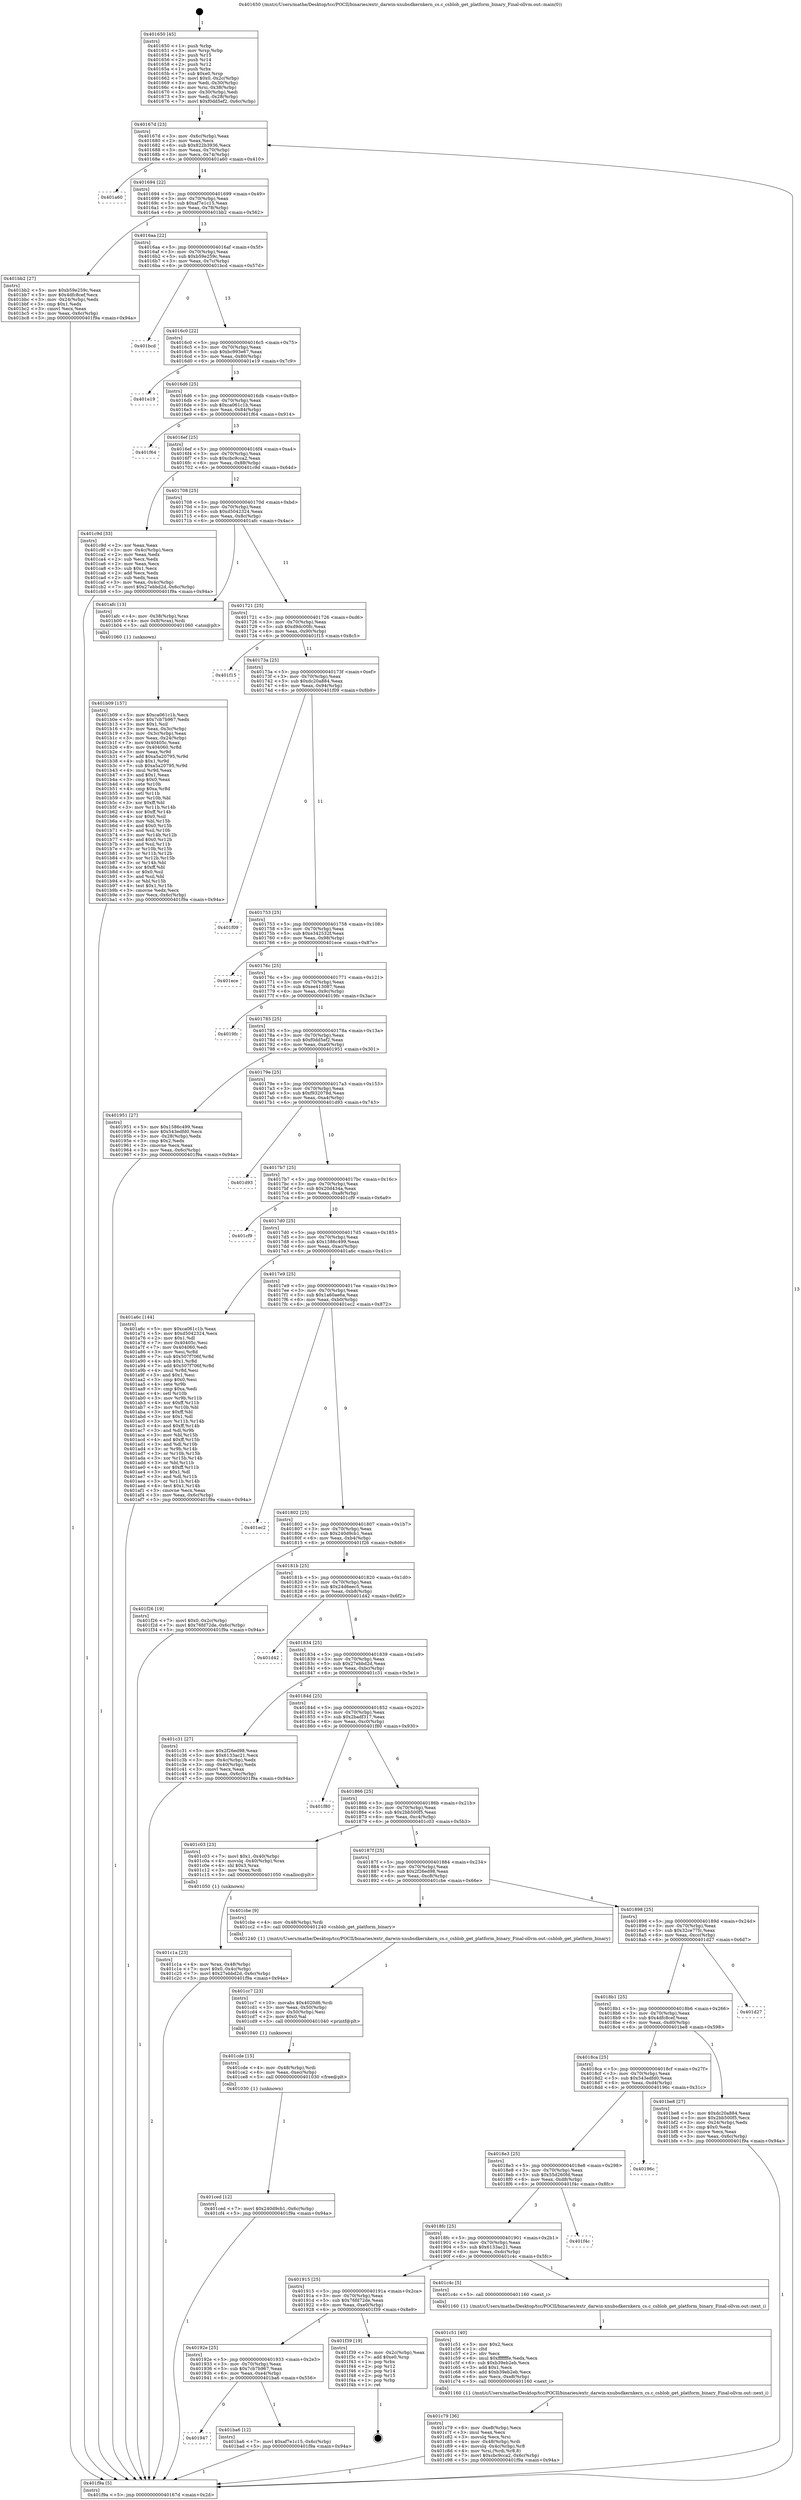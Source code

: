 digraph "0x401650" {
  label = "0x401650 (/mnt/c/Users/mathe/Desktop/tcc/POCII/binaries/extr_darwin-xnubsdkernkern_cs.c_csblob_get_platform_binary_Final-ollvm.out::main(0))"
  labelloc = "t"
  node[shape=record]

  Entry [label="",width=0.3,height=0.3,shape=circle,fillcolor=black,style=filled]
  "0x40167d" [label="{
     0x40167d [23]\l
     | [instrs]\l
     &nbsp;&nbsp;0x40167d \<+3\>: mov -0x6c(%rbp),%eax\l
     &nbsp;&nbsp;0x401680 \<+2\>: mov %eax,%ecx\l
     &nbsp;&nbsp;0x401682 \<+6\>: sub $0x822b3936,%ecx\l
     &nbsp;&nbsp;0x401688 \<+3\>: mov %eax,-0x70(%rbp)\l
     &nbsp;&nbsp;0x40168b \<+3\>: mov %ecx,-0x74(%rbp)\l
     &nbsp;&nbsp;0x40168e \<+6\>: je 0000000000401a60 \<main+0x410\>\l
  }"]
  "0x401a60" [label="{
     0x401a60\l
  }", style=dashed]
  "0x401694" [label="{
     0x401694 [22]\l
     | [instrs]\l
     &nbsp;&nbsp;0x401694 \<+5\>: jmp 0000000000401699 \<main+0x49\>\l
     &nbsp;&nbsp;0x401699 \<+3\>: mov -0x70(%rbp),%eax\l
     &nbsp;&nbsp;0x40169c \<+5\>: sub $0xaf7e1c15,%eax\l
     &nbsp;&nbsp;0x4016a1 \<+3\>: mov %eax,-0x78(%rbp)\l
     &nbsp;&nbsp;0x4016a4 \<+6\>: je 0000000000401bb2 \<main+0x562\>\l
  }"]
  Exit [label="",width=0.3,height=0.3,shape=circle,fillcolor=black,style=filled,peripheries=2]
  "0x401bb2" [label="{
     0x401bb2 [27]\l
     | [instrs]\l
     &nbsp;&nbsp;0x401bb2 \<+5\>: mov $0xb59e259c,%eax\l
     &nbsp;&nbsp;0x401bb7 \<+5\>: mov $0x4dfc8cef,%ecx\l
     &nbsp;&nbsp;0x401bbc \<+3\>: mov -0x24(%rbp),%edx\l
     &nbsp;&nbsp;0x401bbf \<+3\>: cmp $0x1,%edx\l
     &nbsp;&nbsp;0x401bc2 \<+3\>: cmovl %ecx,%eax\l
     &nbsp;&nbsp;0x401bc5 \<+3\>: mov %eax,-0x6c(%rbp)\l
     &nbsp;&nbsp;0x401bc8 \<+5\>: jmp 0000000000401f9a \<main+0x94a\>\l
  }"]
  "0x4016aa" [label="{
     0x4016aa [22]\l
     | [instrs]\l
     &nbsp;&nbsp;0x4016aa \<+5\>: jmp 00000000004016af \<main+0x5f\>\l
     &nbsp;&nbsp;0x4016af \<+3\>: mov -0x70(%rbp),%eax\l
     &nbsp;&nbsp;0x4016b2 \<+5\>: sub $0xb59e259c,%eax\l
     &nbsp;&nbsp;0x4016b7 \<+3\>: mov %eax,-0x7c(%rbp)\l
     &nbsp;&nbsp;0x4016ba \<+6\>: je 0000000000401bcd \<main+0x57d\>\l
  }"]
  "0x401ced" [label="{
     0x401ced [12]\l
     | [instrs]\l
     &nbsp;&nbsp;0x401ced \<+7\>: movl $0x240d9cb1,-0x6c(%rbp)\l
     &nbsp;&nbsp;0x401cf4 \<+5\>: jmp 0000000000401f9a \<main+0x94a\>\l
  }"]
  "0x401bcd" [label="{
     0x401bcd\l
  }", style=dashed]
  "0x4016c0" [label="{
     0x4016c0 [22]\l
     | [instrs]\l
     &nbsp;&nbsp;0x4016c0 \<+5\>: jmp 00000000004016c5 \<main+0x75\>\l
     &nbsp;&nbsp;0x4016c5 \<+3\>: mov -0x70(%rbp),%eax\l
     &nbsp;&nbsp;0x4016c8 \<+5\>: sub $0xbc993e67,%eax\l
     &nbsp;&nbsp;0x4016cd \<+3\>: mov %eax,-0x80(%rbp)\l
     &nbsp;&nbsp;0x4016d0 \<+6\>: je 0000000000401e19 \<main+0x7c9\>\l
  }"]
  "0x401cde" [label="{
     0x401cde [15]\l
     | [instrs]\l
     &nbsp;&nbsp;0x401cde \<+4\>: mov -0x48(%rbp),%rdi\l
     &nbsp;&nbsp;0x401ce2 \<+6\>: mov %eax,-0xec(%rbp)\l
     &nbsp;&nbsp;0x401ce8 \<+5\>: call 0000000000401030 \<free@plt\>\l
     | [calls]\l
     &nbsp;&nbsp;0x401030 \{1\} (unknown)\l
  }"]
  "0x401e19" [label="{
     0x401e19\l
  }", style=dashed]
  "0x4016d6" [label="{
     0x4016d6 [25]\l
     | [instrs]\l
     &nbsp;&nbsp;0x4016d6 \<+5\>: jmp 00000000004016db \<main+0x8b\>\l
     &nbsp;&nbsp;0x4016db \<+3\>: mov -0x70(%rbp),%eax\l
     &nbsp;&nbsp;0x4016de \<+5\>: sub $0xca061c1b,%eax\l
     &nbsp;&nbsp;0x4016e3 \<+6\>: mov %eax,-0x84(%rbp)\l
     &nbsp;&nbsp;0x4016e9 \<+6\>: je 0000000000401f64 \<main+0x914\>\l
  }"]
  "0x401cc7" [label="{
     0x401cc7 [23]\l
     | [instrs]\l
     &nbsp;&nbsp;0x401cc7 \<+10\>: movabs $0x4020d6,%rdi\l
     &nbsp;&nbsp;0x401cd1 \<+3\>: mov %eax,-0x50(%rbp)\l
     &nbsp;&nbsp;0x401cd4 \<+3\>: mov -0x50(%rbp),%esi\l
     &nbsp;&nbsp;0x401cd7 \<+2\>: mov $0x0,%al\l
     &nbsp;&nbsp;0x401cd9 \<+5\>: call 0000000000401040 \<printf@plt\>\l
     | [calls]\l
     &nbsp;&nbsp;0x401040 \{1\} (unknown)\l
  }"]
  "0x401f64" [label="{
     0x401f64\l
  }", style=dashed]
  "0x4016ef" [label="{
     0x4016ef [25]\l
     | [instrs]\l
     &nbsp;&nbsp;0x4016ef \<+5\>: jmp 00000000004016f4 \<main+0xa4\>\l
     &nbsp;&nbsp;0x4016f4 \<+3\>: mov -0x70(%rbp),%eax\l
     &nbsp;&nbsp;0x4016f7 \<+5\>: sub $0xcbc9cca2,%eax\l
     &nbsp;&nbsp;0x4016fc \<+6\>: mov %eax,-0x88(%rbp)\l
     &nbsp;&nbsp;0x401702 \<+6\>: je 0000000000401c9d \<main+0x64d\>\l
  }"]
  "0x401c79" [label="{
     0x401c79 [36]\l
     | [instrs]\l
     &nbsp;&nbsp;0x401c79 \<+6\>: mov -0xe8(%rbp),%ecx\l
     &nbsp;&nbsp;0x401c7f \<+3\>: imul %eax,%ecx\l
     &nbsp;&nbsp;0x401c82 \<+3\>: movslq %ecx,%rsi\l
     &nbsp;&nbsp;0x401c85 \<+4\>: mov -0x48(%rbp),%rdi\l
     &nbsp;&nbsp;0x401c89 \<+4\>: movslq -0x4c(%rbp),%r8\l
     &nbsp;&nbsp;0x401c8d \<+4\>: mov %rsi,(%rdi,%r8,8)\l
     &nbsp;&nbsp;0x401c91 \<+7\>: movl $0xcbc9cca2,-0x6c(%rbp)\l
     &nbsp;&nbsp;0x401c98 \<+5\>: jmp 0000000000401f9a \<main+0x94a\>\l
  }"]
  "0x401c9d" [label="{
     0x401c9d [33]\l
     | [instrs]\l
     &nbsp;&nbsp;0x401c9d \<+2\>: xor %eax,%eax\l
     &nbsp;&nbsp;0x401c9f \<+3\>: mov -0x4c(%rbp),%ecx\l
     &nbsp;&nbsp;0x401ca2 \<+2\>: mov %eax,%edx\l
     &nbsp;&nbsp;0x401ca4 \<+2\>: sub %ecx,%edx\l
     &nbsp;&nbsp;0x401ca6 \<+2\>: mov %eax,%ecx\l
     &nbsp;&nbsp;0x401ca8 \<+3\>: sub $0x1,%ecx\l
     &nbsp;&nbsp;0x401cab \<+2\>: add %ecx,%edx\l
     &nbsp;&nbsp;0x401cad \<+2\>: sub %edx,%eax\l
     &nbsp;&nbsp;0x401caf \<+3\>: mov %eax,-0x4c(%rbp)\l
     &nbsp;&nbsp;0x401cb2 \<+7\>: movl $0x27ebbd2d,-0x6c(%rbp)\l
     &nbsp;&nbsp;0x401cb9 \<+5\>: jmp 0000000000401f9a \<main+0x94a\>\l
  }"]
  "0x401708" [label="{
     0x401708 [25]\l
     | [instrs]\l
     &nbsp;&nbsp;0x401708 \<+5\>: jmp 000000000040170d \<main+0xbd\>\l
     &nbsp;&nbsp;0x40170d \<+3\>: mov -0x70(%rbp),%eax\l
     &nbsp;&nbsp;0x401710 \<+5\>: sub $0xd5042324,%eax\l
     &nbsp;&nbsp;0x401715 \<+6\>: mov %eax,-0x8c(%rbp)\l
     &nbsp;&nbsp;0x40171b \<+6\>: je 0000000000401afc \<main+0x4ac\>\l
  }"]
  "0x401c51" [label="{
     0x401c51 [40]\l
     | [instrs]\l
     &nbsp;&nbsp;0x401c51 \<+5\>: mov $0x2,%ecx\l
     &nbsp;&nbsp;0x401c56 \<+1\>: cltd\l
     &nbsp;&nbsp;0x401c57 \<+2\>: idiv %ecx\l
     &nbsp;&nbsp;0x401c59 \<+6\>: imul $0xfffffffe,%edx,%ecx\l
     &nbsp;&nbsp;0x401c5f \<+6\>: sub $0xb39eb2eb,%ecx\l
     &nbsp;&nbsp;0x401c65 \<+3\>: add $0x1,%ecx\l
     &nbsp;&nbsp;0x401c68 \<+6\>: add $0xb39eb2eb,%ecx\l
     &nbsp;&nbsp;0x401c6e \<+6\>: mov %ecx,-0xe8(%rbp)\l
     &nbsp;&nbsp;0x401c74 \<+5\>: call 0000000000401160 \<next_i\>\l
     | [calls]\l
     &nbsp;&nbsp;0x401160 \{1\} (/mnt/c/Users/mathe/Desktop/tcc/POCII/binaries/extr_darwin-xnubsdkernkern_cs.c_csblob_get_platform_binary_Final-ollvm.out::next_i)\l
  }"]
  "0x401afc" [label="{
     0x401afc [13]\l
     | [instrs]\l
     &nbsp;&nbsp;0x401afc \<+4\>: mov -0x38(%rbp),%rax\l
     &nbsp;&nbsp;0x401b00 \<+4\>: mov 0x8(%rax),%rdi\l
     &nbsp;&nbsp;0x401b04 \<+5\>: call 0000000000401060 \<atoi@plt\>\l
     | [calls]\l
     &nbsp;&nbsp;0x401060 \{1\} (unknown)\l
  }"]
  "0x401721" [label="{
     0x401721 [25]\l
     | [instrs]\l
     &nbsp;&nbsp;0x401721 \<+5\>: jmp 0000000000401726 \<main+0xd6\>\l
     &nbsp;&nbsp;0x401726 \<+3\>: mov -0x70(%rbp),%eax\l
     &nbsp;&nbsp;0x401729 \<+5\>: sub $0xd9dc00fc,%eax\l
     &nbsp;&nbsp;0x40172e \<+6\>: mov %eax,-0x90(%rbp)\l
     &nbsp;&nbsp;0x401734 \<+6\>: je 0000000000401f15 \<main+0x8c5\>\l
  }"]
  "0x401c1a" [label="{
     0x401c1a [23]\l
     | [instrs]\l
     &nbsp;&nbsp;0x401c1a \<+4\>: mov %rax,-0x48(%rbp)\l
     &nbsp;&nbsp;0x401c1e \<+7\>: movl $0x0,-0x4c(%rbp)\l
     &nbsp;&nbsp;0x401c25 \<+7\>: movl $0x27ebbd2d,-0x6c(%rbp)\l
     &nbsp;&nbsp;0x401c2c \<+5\>: jmp 0000000000401f9a \<main+0x94a\>\l
  }"]
  "0x401f15" [label="{
     0x401f15\l
  }", style=dashed]
  "0x40173a" [label="{
     0x40173a [25]\l
     | [instrs]\l
     &nbsp;&nbsp;0x40173a \<+5\>: jmp 000000000040173f \<main+0xef\>\l
     &nbsp;&nbsp;0x40173f \<+3\>: mov -0x70(%rbp),%eax\l
     &nbsp;&nbsp;0x401742 \<+5\>: sub $0xdc20a884,%eax\l
     &nbsp;&nbsp;0x401747 \<+6\>: mov %eax,-0x94(%rbp)\l
     &nbsp;&nbsp;0x40174d \<+6\>: je 0000000000401f09 \<main+0x8b9\>\l
  }"]
  "0x401947" [label="{
     0x401947\l
  }", style=dashed]
  "0x401f09" [label="{
     0x401f09\l
  }", style=dashed]
  "0x401753" [label="{
     0x401753 [25]\l
     | [instrs]\l
     &nbsp;&nbsp;0x401753 \<+5\>: jmp 0000000000401758 \<main+0x108\>\l
     &nbsp;&nbsp;0x401758 \<+3\>: mov -0x70(%rbp),%eax\l
     &nbsp;&nbsp;0x40175b \<+5\>: sub $0xe342532f,%eax\l
     &nbsp;&nbsp;0x401760 \<+6\>: mov %eax,-0x98(%rbp)\l
     &nbsp;&nbsp;0x401766 \<+6\>: je 0000000000401ece \<main+0x87e\>\l
  }"]
  "0x401ba6" [label="{
     0x401ba6 [12]\l
     | [instrs]\l
     &nbsp;&nbsp;0x401ba6 \<+7\>: movl $0xaf7e1c15,-0x6c(%rbp)\l
     &nbsp;&nbsp;0x401bad \<+5\>: jmp 0000000000401f9a \<main+0x94a\>\l
  }"]
  "0x401ece" [label="{
     0x401ece\l
  }", style=dashed]
  "0x40176c" [label="{
     0x40176c [25]\l
     | [instrs]\l
     &nbsp;&nbsp;0x40176c \<+5\>: jmp 0000000000401771 \<main+0x121\>\l
     &nbsp;&nbsp;0x401771 \<+3\>: mov -0x70(%rbp),%eax\l
     &nbsp;&nbsp;0x401774 \<+5\>: sub $0xee413087,%eax\l
     &nbsp;&nbsp;0x401779 \<+6\>: mov %eax,-0x9c(%rbp)\l
     &nbsp;&nbsp;0x40177f \<+6\>: je 00000000004019fc \<main+0x3ac\>\l
  }"]
  "0x40192e" [label="{
     0x40192e [25]\l
     | [instrs]\l
     &nbsp;&nbsp;0x40192e \<+5\>: jmp 0000000000401933 \<main+0x2e3\>\l
     &nbsp;&nbsp;0x401933 \<+3\>: mov -0x70(%rbp),%eax\l
     &nbsp;&nbsp;0x401936 \<+5\>: sub $0x7cb7b967,%eax\l
     &nbsp;&nbsp;0x40193b \<+6\>: mov %eax,-0xe4(%rbp)\l
     &nbsp;&nbsp;0x401941 \<+6\>: je 0000000000401ba6 \<main+0x556\>\l
  }"]
  "0x4019fc" [label="{
     0x4019fc\l
  }", style=dashed]
  "0x401785" [label="{
     0x401785 [25]\l
     | [instrs]\l
     &nbsp;&nbsp;0x401785 \<+5\>: jmp 000000000040178a \<main+0x13a\>\l
     &nbsp;&nbsp;0x40178a \<+3\>: mov -0x70(%rbp),%eax\l
     &nbsp;&nbsp;0x40178d \<+5\>: sub $0xf0dd5ef2,%eax\l
     &nbsp;&nbsp;0x401792 \<+6\>: mov %eax,-0xa0(%rbp)\l
     &nbsp;&nbsp;0x401798 \<+6\>: je 0000000000401951 \<main+0x301\>\l
  }"]
  "0x401f39" [label="{
     0x401f39 [19]\l
     | [instrs]\l
     &nbsp;&nbsp;0x401f39 \<+3\>: mov -0x2c(%rbp),%eax\l
     &nbsp;&nbsp;0x401f3c \<+7\>: add $0xe0,%rsp\l
     &nbsp;&nbsp;0x401f43 \<+1\>: pop %rbx\l
     &nbsp;&nbsp;0x401f44 \<+2\>: pop %r12\l
     &nbsp;&nbsp;0x401f46 \<+2\>: pop %r14\l
     &nbsp;&nbsp;0x401f48 \<+2\>: pop %r15\l
     &nbsp;&nbsp;0x401f4a \<+1\>: pop %rbp\l
     &nbsp;&nbsp;0x401f4b \<+1\>: ret\l
  }"]
  "0x401951" [label="{
     0x401951 [27]\l
     | [instrs]\l
     &nbsp;&nbsp;0x401951 \<+5\>: mov $0x1586c499,%eax\l
     &nbsp;&nbsp;0x401956 \<+5\>: mov $0x543edfd0,%ecx\l
     &nbsp;&nbsp;0x40195b \<+3\>: mov -0x28(%rbp),%edx\l
     &nbsp;&nbsp;0x40195e \<+3\>: cmp $0x2,%edx\l
     &nbsp;&nbsp;0x401961 \<+3\>: cmovne %ecx,%eax\l
     &nbsp;&nbsp;0x401964 \<+3\>: mov %eax,-0x6c(%rbp)\l
     &nbsp;&nbsp;0x401967 \<+5\>: jmp 0000000000401f9a \<main+0x94a\>\l
  }"]
  "0x40179e" [label="{
     0x40179e [25]\l
     | [instrs]\l
     &nbsp;&nbsp;0x40179e \<+5\>: jmp 00000000004017a3 \<main+0x153\>\l
     &nbsp;&nbsp;0x4017a3 \<+3\>: mov -0x70(%rbp),%eax\l
     &nbsp;&nbsp;0x4017a6 \<+5\>: sub $0xf932078d,%eax\l
     &nbsp;&nbsp;0x4017ab \<+6\>: mov %eax,-0xa4(%rbp)\l
     &nbsp;&nbsp;0x4017b1 \<+6\>: je 0000000000401d93 \<main+0x743\>\l
  }"]
  "0x401f9a" [label="{
     0x401f9a [5]\l
     | [instrs]\l
     &nbsp;&nbsp;0x401f9a \<+5\>: jmp 000000000040167d \<main+0x2d\>\l
  }"]
  "0x401650" [label="{
     0x401650 [45]\l
     | [instrs]\l
     &nbsp;&nbsp;0x401650 \<+1\>: push %rbp\l
     &nbsp;&nbsp;0x401651 \<+3\>: mov %rsp,%rbp\l
     &nbsp;&nbsp;0x401654 \<+2\>: push %r15\l
     &nbsp;&nbsp;0x401656 \<+2\>: push %r14\l
     &nbsp;&nbsp;0x401658 \<+2\>: push %r12\l
     &nbsp;&nbsp;0x40165a \<+1\>: push %rbx\l
     &nbsp;&nbsp;0x40165b \<+7\>: sub $0xe0,%rsp\l
     &nbsp;&nbsp;0x401662 \<+7\>: movl $0x0,-0x2c(%rbp)\l
     &nbsp;&nbsp;0x401669 \<+3\>: mov %edi,-0x30(%rbp)\l
     &nbsp;&nbsp;0x40166c \<+4\>: mov %rsi,-0x38(%rbp)\l
     &nbsp;&nbsp;0x401670 \<+3\>: mov -0x30(%rbp),%edi\l
     &nbsp;&nbsp;0x401673 \<+3\>: mov %edi,-0x28(%rbp)\l
     &nbsp;&nbsp;0x401676 \<+7\>: movl $0xf0dd5ef2,-0x6c(%rbp)\l
  }"]
  "0x401915" [label="{
     0x401915 [25]\l
     | [instrs]\l
     &nbsp;&nbsp;0x401915 \<+5\>: jmp 000000000040191a \<main+0x2ca\>\l
     &nbsp;&nbsp;0x40191a \<+3\>: mov -0x70(%rbp),%eax\l
     &nbsp;&nbsp;0x40191d \<+5\>: sub $0x76fd72de,%eax\l
     &nbsp;&nbsp;0x401922 \<+6\>: mov %eax,-0xe0(%rbp)\l
     &nbsp;&nbsp;0x401928 \<+6\>: je 0000000000401f39 \<main+0x8e9\>\l
  }"]
  "0x401d93" [label="{
     0x401d93\l
  }", style=dashed]
  "0x4017b7" [label="{
     0x4017b7 [25]\l
     | [instrs]\l
     &nbsp;&nbsp;0x4017b7 \<+5\>: jmp 00000000004017bc \<main+0x16c\>\l
     &nbsp;&nbsp;0x4017bc \<+3\>: mov -0x70(%rbp),%eax\l
     &nbsp;&nbsp;0x4017bf \<+5\>: sub $0x20d434a,%eax\l
     &nbsp;&nbsp;0x4017c4 \<+6\>: mov %eax,-0xa8(%rbp)\l
     &nbsp;&nbsp;0x4017ca \<+6\>: je 0000000000401cf9 \<main+0x6a9\>\l
  }"]
  "0x401c4c" [label="{
     0x401c4c [5]\l
     | [instrs]\l
     &nbsp;&nbsp;0x401c4c \<+5\>: call 0000000000401160 \<next_i\>\l
     | [calls]\l
     &nbsp;&nbsp;0x401160 \{1\} (/mnt/c/Users/mathe/Desktop/tcc/POCII/binaries/extr_darwin-xnubsdkernkern_cs.c_csblob_get_platform_binary_Final-ollvm.out::next_i)\l
  }"]
  "0x401cf9" [label="{
     0x401cf9\l
  }", style=dashed]
  "0x4017d0" [label="{
     0x4017d0 [25]\l
     | [instrs]\l
     &nbsp;&nbsp;0x4017d0 \<+5\>: jmp 00000000004017d5 \<main+0x185\>\l
     &nbsp;&nbsp;0x4017d5 \<+3\>: mov -0x70(%rbp),%eax\l
     &nbsp;&nbsp;0x4017d8 \<+5\>: sub $0x1586c499,%eax\l
     &nbsp;&nbsp;0x4017dd \<+6\>: mov %eax,-0xac(%rbp)\l
     &nbsp;&nbsp;0x4017e3 \<+6\>: je 0000000000401a6c \<main+0x41c\>\l
  }"]
  "0x4018fc" [label="{
     0x4018fc [25]\l
     | [instrs]\l
     &nbsp;&nbsp;0x4018fc \<+5\>: jmp 0000000000401901 \<main+0x2b1\>\l
     &nbsp;&nbsp;0x401901 \<+3\>: mov -0x70(%rbp),%eax\l
     &nbsp;&nbsp;0x401904 \<+5\>: sub $0x6133ac21,%eax\l
     &nbsp;&nbsp;0x401909 \<+6\>: mov %eax,-0xdc(%rbp)\l
     &nbsp;&nbsp;0x40190f \<+6\>: je 0000000000401c4c \<main+0x5fc\>\l
  }"]
  "0x401a6c" [label="{
     0x401a6c [144]\l
     | [instrs]\l
     &nbsp;&nbsp;0x401a6c \<+5\>: mov $0xca061c1b,%eax\l
     &nbsp;&nbsp;0x401a71 \<+5\>: mov $0xd5042324,%ecx\l
     &nbsp;&nbsp;0x401a76 \<+2\>: mov $0x1,%dl\l
     &nbsp;&nbsp;0x401a78 \<+7\>: mov 0x40405c,%esi\l
     &nbsp;&nbsp;0x401a7f \<+7\>: mov 0x404060,%edi\l
     &nbsp;&nbsp;0x401a86 \<+3\>: mov %esi,%r8d\l
     &nbsp;&nbsp;0x401a89 \<+7\>: sub $0x507f706f,%r8d\l
     &nbsp;&nbsp;0x401a90 \<+4\>: sub $0x1,%r8d\l
     &nbsp;&nbsp;0x401a94 \<+7\>: add $0x507f706f,%r8d\l
     &nbsp;&nbsp;0x401a9b \<+4\>: imul %r8d,%esi\l
     &nbsp;&nbsp;0x401a9f \<+3\>: and $0x1,%esi\l
     &nbsp;&nbsp;0x401aa2 \<+3\>: cmp $0x0,%esi\l
     &nbsp;&nbsp;0x401aa5 \<+4\>: sete %r9b\l
     &nbsp;&nbsp;0x401aa9 \<+3\>: cmp $0xa,%edi\l
     &nbsp;&nbsp;0x401aac \<+4\>: setl %r10b\l
     &nbsp;&nbsp;0x401ab0 \<+3\>: mov %r9b,%r11b\l
     &nbsp;&nbsp;0x401ab3 \<+4\>: xor $0xff,%r11b\l
     &nbsp;&nbsp;0x401ab7 \<+3\>: mov %r10b,%bl\l
     &nbsp;&nbsp;0x401aba \<+3\>: xor $0xff,%bl\l
     &nbsp;&nbsp;0x401abd \<+3\>: xor $0x1,%dl\l
     &nbsp;&nbsp;0x401ac0 \<+3\>: mov %r11b,%r14b\l
     &nbsp;&nbsp;0x401ac3 \<+4\>: and $0xff,%r14b\l
     &nbsp;&nbsp;0x401ac7 \<+3\>: and %dl,%r9b\l
     &nbsp;&nbsp;0x401aca \<+3\>: mov %bl,%r15b\l
     &nbsp;&nbsp;0x401acd \<+4\>: and $0xff,%r15b\l
     &nbsp;&nbsp;0x401ad1 \<+3\>: and %dl,%r10b\l
     &nbsp;&nbsp;0x401ad4 \<+3\>: or %r9b,%r14b\l
     &nbsp;&nbsp;0x401ad7 \<+3\>: or %r10b,%r15b\l
     &nbsp;&nbsp;0x401ada \<+3\>: xor %r15b,%r14b\l
     &nbsp;&nbsp;0x401add \<+3\>: or %bl,%r11b\l
     &nbsp;&nbsp;0x401ae0 \<+4\>: xor $0xff,%r11b\l
     &nbsp;&nbsp;0x401ae4 \<+3\>: or $0x1,%dl\l
     &nbsp;&nbsp;0x401ae7 \<+3\>: and %dl,%r11b\l
     &nbsp;&nbsp;0x401aea \<+3\>: or %r11b,%r14b\l
     &nbsp;&nbsp;0x401aed \<+4\>: test $0x1,%r14b\l
     &nbsp;&nbsp;0x401af1 \<+3\>: cmovne %ecx,%eax\l
     &nbsp;&nbsp;0x401af4 \<+3\>: mov %eax,-0x6c(%rbp)\l
     &nbsp;&nbsp;0x401af7 \<+5\>: jmp 0000000000401f9a \<main+0x94a\>\l
  }"]
  "0x4017e9" [label="{
     0x4017e9 [25]\l
     | [instrs]\l
     &nbsp;&nbsp;0x4017e9 \<+5\>: jmp 00000000004017ee \<main+0x19e\>\l
     &nbsp;&nbsp;0x4017ee \<+3\>: mov -0x70(%rbp),%eax\l
     &nbsp;&nbsp;0x4017f1 \<+5\>: sub $0x1a60ae6a,%eax\l
     &nbsp;&nbsp;0x4017f6 \<+6\>: mov %eax,-0xb0(%rbp)\l
     &nbsp;&nbsp;0x4017fc \<+6\>: je 0000000000401ec2 \<main+0x872\>\l
  }"]
  "0x401b09" [label="{
     0x401b09 [157]\l
     | [instrs]\l
     &nbsp;&nbsp;0x401b09 \<+5\>: mov $0xca061c1b,%ecx\l
     &nbsp;&nbsp;0x401b0e \<+5\>: mov $0x7cb7b967,%edx\l
     &nbsp;&nbsp;0x401b13 \<+3\>: mov $0x1,%sil\l
     &nbsp;&nbsp;0x401b16 \<+3\>: mov %eax,-0x3c(%rbp)\l
     &nbsp;&nbsp;0x401b19 \<+3\>: mov -0x3c(%rbp),%eax\l
     &nbsp;&nbsp;0x401b1c \<+3\>: mov %eax,-0x24(%rbp)\l
     &nbsp;&nbsp;0x401b1f \<+7\>: mov 0x40405c,%eax\l
     &nbsp;&nbsp;0x401b26 \<+8\>: mov 0x404060,%r8d\l
     &nbsp;&nbsp;0x401b2e \<+3\>: mov %eax,%r9d\l
     &nbsp;&nbsp;0x401b31 \<+7\>: add $0xa5a20795,%r9d\l
     &nbsp;&nbsp;0x401b38 \<+4\>: sub $0x1,%r9d\l
     &nbsp;&nbsp;0x401b3c \<+7\>: sub $0xa5a20795,%r9d\l
     &nbsp;&nbsp;0x401b43 \<+4\>: imul %r9d,%eax\l
     &nbsp;&nbsp;0x401b47 \<+3\>: and $0x1,%eax\l
     &nbsp;&nbsp;0x401b4a \<+3\>: cmp $0x0,%eax\l
     &nbsp;&nbsp;0x401b4d \<+4\>: sete %r10b\l
     &nbsp;&nbsp;0x401b51 \<+4\>: cmp $0xa,%r8d\l
     &nbsp;&nbsp;0x401b55 \<+4\>: setl %r11b\l
     &nbsp;&nbsp;0x401b59 \<+3\>: mov %r10b,%bl\l
     &nbsp;&nbsp;0x401b5c \<+3\>: xor $0xff,%bl\l
     &nbsp;&nbsp;0x401b5f \<+3\>: mov %r11b,%r14b\l
     &nbsp;&nbsp;0x401b62 \<+4\>: xor $0xff,%r14b\l
     &nbsp;&nbsp;0x401b66 \<+4\>: xor $0x0,%sil\l
     &nbsp;&nbsp;0x401b6a \<+3\>: mov %bl,%r15b\l
     &nbsp;&nbsp;0x401b6d \<+4\>: and $0x0,%r15b\l
     &nbsp;&nbsp;0x401b71 \<+3\>: and %sil,%r10b\l
     &nbsp;&nbsp;0x401b74 \<+3\>: mov %r14b,%r12b\l
     &nbsp;&nbsp;0x401b77 \<+4\>: and $0x0,%r12b\l
     &nbsp;&nbsp;0x401b7b \<+3\>: and %sil,%r11b\l
     &nbsp;&nbsp;0x401b7e \<+3\>: or %r10b,%r15b\l
     &nbsp;&nbsp;0x401b81 \<+3\>: or %r11b,%r12b\l
     &nbsp;&nbsp;0x401b84 \<+3\>: xor %r12b,%r15b\l
     &nbsp;&nbsp;0x401b87 \<+3\>: or %r14b,%bl\l
     &nbsp;&nbsp;0x401b8a \<+3\>: xor $0xff,%bl\l
     &nbsp;&nbsp;0x401b8d \<+4\>: or $0x0,%sil\l
     &nbsp;&nbsp;0x401b91 \<+3\>: and %sil,%bl\l
     &nbsp;&nbsp;0x401b94 \<+3\>: or %bl,%r15b\l
     &nbsp;&nbsp;0x401b97 \<+4\>: test $0x1,%r15b\l
     &nbsp;&nbsp;0x401b9b \<+3\>: cmovne %edx,%ecx\l
     &nbsp;&nbsp;0x401b9e \<+3\>: mov %ecx,-0x6c(%rbp)\l
     &nbsp;&nbsp;0x401ba1 \<+5\>: jmp 0000000000401f9a \<main+0x94a\>\l
  }"]
  "0x401f4c" [label="{
     0x401f4c\l
  }", style=dashed]
  "0x401ec2" [label="{
     0x401ec2\l
  }", style=dashed]
  "0x401802" [label="{
     0x401802 [25]\l
     | [instrs]\l
     &nbsp;&nbsp;0x401802 \<+5\>: jmp 0000000000401807 \<main+0x1b7\>\l
     &nbsp;&nbsp;0x401807 \<+3\>: mov -0x70(%rbp),%eax\l
     &nbsp;&nbsp;0x40180a \<+5\>: sub $0x240d9cb1,%eax\l
     &nbsp;&nbsp;0x40180f \<+6\>: mov %eax,-0xb4(%rbp)\l
     &nbsp;&nbsp;0x401815 \<+6\>: je 0000000000401f26 \<main+0x8d6\>\l
  }"]
  "0x4018e3" [label="{
     0x4018e3 [25]\l
     | [instrs]\l
     &nbsp;&nbsp;0x4018e3 \<+5\>: jmp 00000000004018e8 \<main+0x298\>\l
     &nbsp;&nbsp;0x4018e8 \<+3\>: mov -0x70(%rbp),%eax\l
     &nbsp;&nbsp;0x4018eb \<+5\>: sub $0x55d260fd,%eax\l
     &nbsp;&nbsp;0x4018f0 \<+6\>: mov %eax,-0xd8(%rbp)\l
     &nbsp;&nbsp;0x4018f6 \<+6\>: je 0000000000401f4c \<main+0x8fc\>\l
  }"]
  "0x401f26" [label="{
     0x401f26 [19]\l
     | [instrs]\l
     &nbsp;&nbsp;0x401f26 \<+7\>: movl $0x0,-0x2c(%rbp)\l
     &nbsp;&nbsp;0x401f2d \<+7\>: movl $0x76fd72de,-0x6c(%rbp)\l
     &nbsp;&nbsp;0x401f34 \<+5\>: jmp 0000000000401f9a \<main+0x94a\>\l
  }"]
  "0x40181b" [label="{
     0x40181b [25]\l
     | [instrs]\l
     &nbsp;&nbsp;0x40181b \<+5\>: jmp 0000000000401820 \<main+0x1d0\>\l
     &nbsp;&nbsp;0x401820 \<+3\>: mov -0x70(%rbp),%eax\l
     &nbsp;&nbsp;0x401823 \<+5\>: sub $0x24d6eec5,%eax\l
     &nbsp;&nbsp;0x401828 \<+6\>: mov %eax,-0xb8(%rbp)\l
     &nbsp;&nbsp;0x40182e \<+6\>: je 0000000000401d42 \<main+0x6f2\>\l
  }"]
  "0x40196c" [label="{
     0x40196c\l
  }", style=dashed]
  "0x401d42" [label="{
     0x401d42\l
  }", style=dashed]
  "0x401834" [label="{
     0x401834 [25]\l
     | [instrs]\l
     &nbsp;&nbsp;0x401834 \<+5\>: jmp 0000000000401839 \<main+0x1e9\>\l
     &nbsp;&nbsp;0x401839 \<+3\>: mov -0x70(%rbp),%eax\l
     &nbsp;&nbsp;0x40183c \<+5\>: sub $0x27ebbd2d,%eax\l
     &nbsp;&nbsp;0x401841 \<+6\>: mov %eax,-0xbc(%rbp)\l
     &nbsp;&nbsp;0x401847 \<+6\>: je 0000000000401c31 \<main+0x5e1\>\l
  }"]
  "0x4018ca" [label="{
     0x4018ca [25]\l
     | [instrs]\l
     &nbsp;&nbsp;0x4018ca \<+5\>: jmp 00000000004018cf \<main+0x27f\>\l
     &nbsp;&nbsp;0x4018cf \<+3\>: mov -0x70(%rbp),%eax\l
     &nbsp;&nbsp;0x4018d2 \<+5\>: sub $0x543edfd0,%eax\l
     &nbsp;&nbsp;0x4018d7 \<+6\>: mov %eax,-0xd4(%rbp)\l
     &nbsp;&nbsp;0x4018dd \<+6\>: je 000000000040196c \<main+0x31c\>\l
  }"]
  "0x401c31" [label="{
     0x401c31 [27]\l
     | [instrs]\l
     &nbsp;&nbsp;0x401c31 \<+5\>: mov $0x2f26ed98,%eax\l
     &nbsp;&nbsp;0x401c36 \<+5\>: mov $0x6133ac21,%ecx\l
     &nbsp;&nbsp;0x401c3b \<+3\>: mov -0x4c(%rbp),%edx\l
     &nbsp;&nbsp;0x401c3e \<+3\>: cmp -0x40(%rbp),%edx\l
     &nbsp;&nbsp;0x401c41 \<+3\>: cmovl %ecx,%eax\l
     &nbsp;&nbsp;0x401c44 \<+3\>: mov %eax,-0x6c(%rbp)\l
     &nbsp;&nbsp;0x401c47 \<+5\>: jmp 0000000000401f9a \<main+0x94a\>\l
  }"]
  "0x40184d" [label="{
     0x40184d [25]\l
     | [instrs]\l
     &nbsp;&nbsp;0x40184d \<+5\>: jmp 0000000000401852 \<main+0x202\>\l
     &nbsp;&nbsp;0x401852 \<+3\>: mov -0x70(%rbp),%eax\l
     &nbsp;&nbsp;0x401855 \<+5\>: sub $0x2badf317,%eax\l
     &nbsp;&nbsp;0x40185a \<+6\>: mov %eax,-0xc0(%rbp)\l
     &nbsp;&nbsp;0x401860 \<+6\>: je 0000000000401f80 \<main+0x930\>\l
  }"]
  "0x401be8" [label="{
     0x401be8 [27]\l
     | [instrs]\l
     &nbsp;&nbsp;0x401be8 \<+5\>: mov $0xdc20a884,%eax\l
     &nbsp;&nbsp;0x401bed \<+5\>: mov $0x2bb500f5,%ecx\l
     &nbsp;&nbsp;0x401bf2 \<+3\>: mov -0x24(%rbp),%edx\l
     &nbsp;&nbsp;0x401bf5 \<+3\>: cmp $0x0,%edx\l
     &nbsp;&nbsp;0x401bf8 \<+3\>: cmove %ecx,%eax\l
     &nbsp;&nbsp;0x401bfb \<+3\>: mov %eax,-0x6c(%rbp)\l
     &nbsp;&nbsp;0x401bfe \<+5\>: jmp 0000000000401f9a \<main+0x94a\>\l
  }"]
  "0x401f80" [label="{
     0x401f80\l
  }", style=dashed]
  "0x401866" [label="{
     0x401866 [25]\l
     | [instrs]\l
     &nbsp;&nbsp;0x401866 \<+5\>: jmp 000000000040186b \<main+0x21b\>\l
     &nbsp;&nbsp;0x40186b \<+3\>: mov -0x70(%rbp),%eax\l
     &nbsp;&nbsp;0x40186e \<+5\>: sub $0x2bb500f5,%eax\l
     &nbsp;&nbsp;0x401873 \<+6\>: mov %eax,-0xc4(%rbp)\l
     &nbsp;&nbsp;0x401879 \<+6\>: je 0000000000401c03 \<main+0x5b3\>\l
  }"]
  "0x4018b1" [label="{
     0x4018b1 [25]\l
     | [instrs]\l
     &nbsp;&nbsp;0x4018b1 \<+5\>: jmp 00000000004018b6 \<main+0x266\>\l
     &nbsp;&nbsp;0x4018b6 \<+3\>: mov -0x70(%rbp),%eax\l
     &nbsp;&nbsp;0x4018b9 \<+5\>: sub $0x4dfc8cef,%eax\l
     &nbsp;&nbsp;0x4018be \<+6\>: mov %eax,-0xd0(%rbp)\l
     &nbsp;&nbsp;0x4018c4 \<+6\>: je 0000000000401be8 \<main+0x598\>\l
  }"]
  "0x401c03" [label="{
     0x401c03 [23]\l
     | [instrs]\l
     &nbsp;&nbsp;0x401c03 \<+7\>: movl $0x1,-0x40(%rbp)\l
     &nbsp;&nbsp;0x401c0a \<+4\>: movslq -0x40(%rbp),%rax\l
     &nbsp;&nbsp;0x401c0e \<+4\>: shl $0x3,%rax\l
     &nbsp;&nbsp;0x401c12 \<+3\>: mov %rax,%rdi\l
     &nbsp;&nbsp;0x401c15 \<+5\>: call 0000000000401050 \<malloc@plt\>\l
     | [calls]\l
     &nbsp;&nbsp;0x401050 \{1\} (unknown)\l
  }"]
  "0x40187f" [label="{
     0x40187f [25]\l
     | [instrs]\l
     &nbsp;&nbsp;0x40187f \<+5\>: jmp 0000000000401884 \<main+0x234\>\l
     &nbsp;&nbsp;0x401884 \<+3\>: mov -0x70(%rbp),%eax\l
     &nbsp;&nbsp;0x401887 \<+5\>: sub $0x2f26ed98,%eax\l
     &nbsp;&nbsp;0x40188c \<+6\>: mov %eax,-0xc8(%rbp)\l
     &nbsp;&nbsp;0x401892 \<+6\>: je 0000000000401cbe \<main+0x66e\>\l
  }"]
  "0x401d27" [label="{
     0x401d27\l
  }", style=dashed]
  "0x401cbe" [label="{
     0x401cbe [9]\l
     | [instrs]\l
     &nbsp;&nbsp;0x401cbe \<+4\>: mov -0x48(%rbp),%rdi\l
     &nbsp;&nbsp;0x401cc2 \<+5\>: call 0000000000401240 \<csblob_get_platform_binary\>\l
     | [calls]\l
     &nbsp;&nbsp;0x401240 \{1\} (/mnt/c/Users/mathe/Desktop/tcc/POCII/binaries/extr_darwin-xnubsdkernkern_cs.c_csblob_get_platform_binary_Final-ollvm.out::csblob_get_platform_binary)\l
  }"]
  "0x401898" [label="{
     0x401898 [25]\l
     | [instrs]\l
     &nbsp;&nbsp;0x401898 \<+5\>: jmp 000000000040189d \<main+0x24d\>\l
     &nbsp;&nbsp;0x40189d \<+3\>: mov -0x70(%rbp),%eax\l
     &nbsp;&nbsp;0x4018a0 \<+5\>: sub $0x32ce77fc,%eax\l
     &nbsp;&nbsp;0x4018a5 \<+6\>: mov %eax,-0xcc(%rbp)\l
     &nbsp;&nbsp;0x4018ab \<+6\>: je 0000000000401d27 \<main+0x6d7\>\l
  }"]
  Entry -> "0x401650" [label=" 1"]
  "0x40167d" -> "0x401a60" [label=" 0"]
  "0x40167d" -> "0x401694" [label=" 14"]
  "0x401f39" -> Exit [label=" 1"]
  "0x401694" -> "0x401bb2" [label=" 1"]
  "0x401694" -> "0x4016aa" [label=" 13"]
  "0x401f26" -> "0x401f9a" [label=" 1"]
  "0x4016aa" -> "0x401bcd" [label=" 0"]
  "0x4016aa" -> "0x4016c0" [label=" 13"]
  "0x401ced" -> "0x401f9a" [label=" 1"]
  "0x4016c0" -> "0x401e19" [label=" 0"]
  "0x4016c0" -> "0x4016d6" [label=" 13"]
  "0x401cde" -> "0x401ced" [label=" 1"]
  "0x4016d6" -> "0x401f64" [label=" 0"]
  "0x4016d6" -> "0x4016ef" [label=" 13"]
  "0x401cc7" -> "0x401cde" [label=" 1"]
  "0x4016ef" -> "0x401c9d" [label=" 1"]
  "0x4016ef" -> "0x401708" [label=" 12"]
  "0x401cbe" -> "0x401cc7" [label=" 1"]
  "0x401708" -> "0x401afc" [label=" 1"]
  "0x401708" -> "0x401721" [label=" 11"]
  "0x401c9d" -> "0x401f9a" [label=" 1"]
  "0x401721" -> "0x401f15" [label=" 0"]
  "0x401721" -> "0x40173a" [label=" 11"]
  "0x401c79" -> "0x401f9a" [label=" 1"]
  "0x40173a" -> "0x401f09" [label=" 0"]
  "0x40173a" -> "0x401753" [label=" 11"]
  "0x401c51" -> "0x401c79" [label=" 1"]
  "0x401753" -> "0x401ece" [label=" 0"]
  "0x401753" -> "0x40176c" [label=" 11"]
  "0x401c4c" -> "0x401c51" [label=" 1"]
  "0x40176c" -> "0x4019fc" [label=" 0"]
  "0x40176c" -> "0x401785" [label=" 11"]
  "0x401c1a" -> "0x401f9a" [label=" 1"]
  "0x401785" -> "0x401951" [label=" 1"]
  "0x401785" -> "0x40179e" [label=" 10"]
  "0x401951" -> "0x401f9a" [label=" 1"]
  "0x401650" -> "0x40167d" [label=" 1"]
  "0x401f9a" -> "0x40167d" [label=" 13"]
  "0x401c03" -> "0x401c1a" [label=" 1"]
  "0x40179e" -> "0x401d93" [label=" 0"]
  "0x40179e" -> "0x4017b7" [label=" 10"]
  "0x401bb2" -> "0x401f9a" [label=" 1"]
  "0x4017b7" -> "0x401cf9" [label=" 0"]
  "0x4017b7" -> "0x4017d0" [label=" 10"]
  "0x401ba6" -> "0x401f9a" [label=" 1"]
  "0x4017d0" -> "0x401a6c" [label=" 1"]
  "0x4017d0" -> "0x4017e9" [label=" 9"]
  "0x401a6c" -> "0x401f9a" [label=" 1"]
  "0x401afc" -> "0x401b09" [label=" 1"]
  "0x401b09" -> "0x401f9a" [label=" 1"]
  "0x40192e" -> "0x401ba6" [label=" 1"]
  "0x4017e9" -> "0x401ec2" [label=" 0"]
  "0x4017e9" -> "0x401802" [label=" 9"]
  "0x401c31" -> "0x401f9a" [label=" 2"]
  "0x401802" -> "0x401f26" [label=" 1"]
  "0x401802" -> "0x40181b" [label=" 8"]
  "0x401915" -> "0x401f39" [label=" 1"]
  "0x40181b" -> "0x401d42" [label=" 0"]
  "0x40181b" -> "0x401834" [label=" 8"]
  "0x401be8" -> "0x401f9a" [label=" 1"]
  "0x401834" -> "0x401c31" [label=" 2"]
  "0x401834" -> "0x40184d" [label=" 6"]
  "0x4018fc" -> "0x401c4c" [label=" 1"]
  "0x40184d" -> "0x401f80" [label=" 0"]
  "0x40184d" -> "0x401866" [label=" 6"]
  "0x40192e" -> "0x401947" [label=" 0"]
  "0x401866" -> "0x401c03" [label=" 1"]
  "0x401866" -> "0x40187f" [label=" 5"]
  "0x4018e3" -> "0x401f4c" [label=" 0"]
  "0x40187f" -> "0x401cbe" [label=" 1"]
  "0x40187f" -> "0x401898" [label=" 4"]
  "0x401915" -> "0x40192e" [label=" 1"]
  "0x401898" -> "0x401d27" [label=" 0"]
  "0x401898" -> "0x4018b1" [label=" 4"]
  "0x4018e3" -> "0x4018fc" [label=" 3"]
  "0x4018b1" -> "0x401be8" [label=" 1"]
  "0x4018b1" -> "0x4018ca" [label=" 3"]
  "0x4018fc" -> "0x401915" [label=" 2"]
  "0x4018ca" -> "0x40196c" [label=" 0"]
  "0x4018ca" -> "0x4018e3" [label=" 3"]
}
